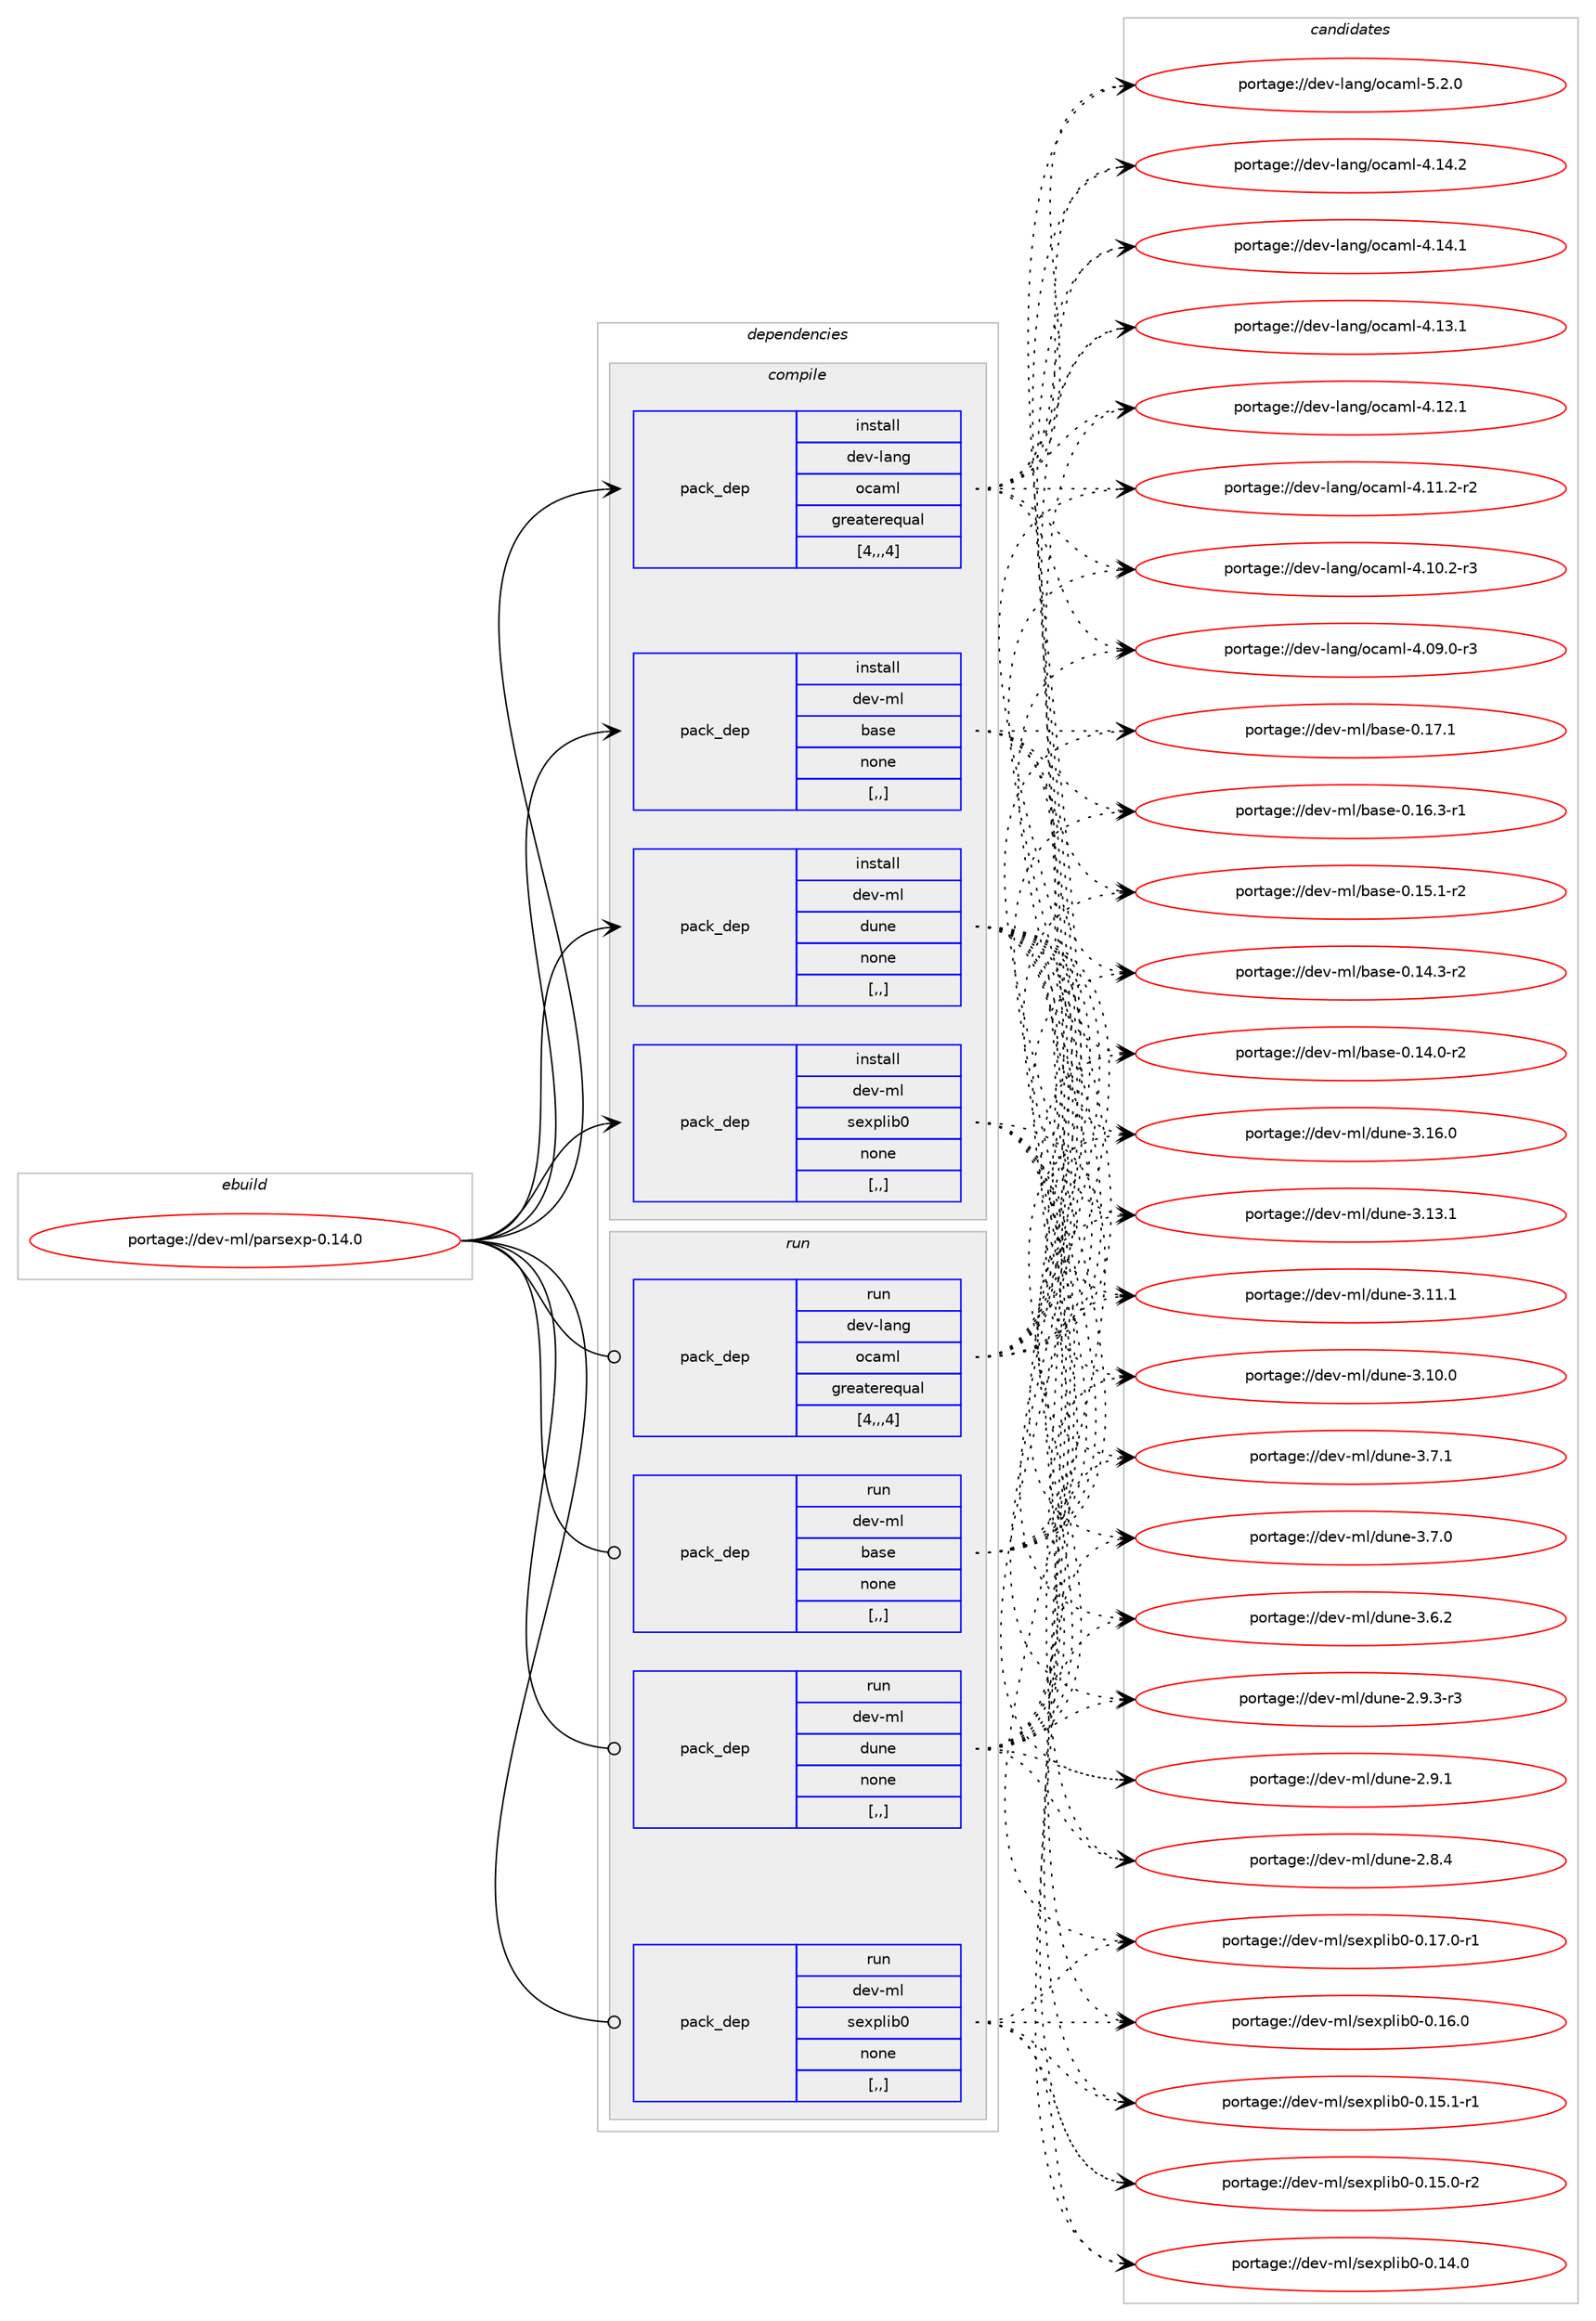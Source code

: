 digraph prolog {

# *************
# Graph options
# *************

newrank=true;
concentrate=true;
compound=true;
graph [rankdir=LR,fontname=Helvetica,fontsize=10,ranksep=1.5];#, ranksep=2.5, nodesep=0.2];
edge  [arrowhead=vee];
node  [fontname=Helvetica,fontsize=10];

# **********
# The ebuild
# **********

subgraph cluster_leftcol {
color=gray;
label=<<i>ebuild</i>>;
id [label="portage://dev-ml/parsexp-0.14.0", color=red, width=4, href="../dev-ml/parsexp-0.14.0.svg"];
}

# ****************
# The dependencies
# ****************

subgraph cluster_midcol {
color=gray;
label=<<i>dependencies</i>>;
subgraph cluster_compile {
fillcolor="#eeeeee";
style=filled;
label=<<i>compile</i>>;
subgraph pack91179 {
dependency122150 [label=<<TABLE BORDER="0" CELLBORDER="1" CELLSPACING="0" CELLPADDING="4" WIDTH="220"><TR><TD ROWSPAN="6" CELLPADDING="30">pack_dep</TD></TR><TR><TD WIDTH="110">install</TD></TR><TR><TD>dev-lang</TD></TR><TR><TD>ocaml</TD></TR><TR><TD>greaterequal</TD></TR><TR><TD>[4,,,4]</TD></TR></TABLE>>, shape=none, color=blue];
}
id:e -> dependency122150:w [weight=20,style="solid",arrowhead="vee"];
subgraph pack91180 {
dependency122151 [label=<<TABLE BORDER="0" CELLBORDER="1" CELLSPACING="0" CELLPADDING="4" WIDTH="220"><TR><TD ROWSPAN="6" CELLPADDING="30">pack_dep</TD></TR><TR><TD WIDTH="110">install</TD></TR><TR><TD>dev-ml</TD></TR><TR><TD>base</TD></TR><TR><TD>none</TD></TR><TR><TD>[,,]</TD></TR></TABLE>>, shape=none, color=blue];
}
id:e -> dependency122151:w [weight=20,style="solid",arrowhead="vee"];
subgraph pack91181 {
dependency122152 [label=<<TABLE BORDER="0" CELLBORDER="1" CELLSPACING="0" CELLPADDING="4" WIDTH="220"><TR><TD ROWSPAN="6" CELLPADDING="30">pack_dep</TD></TR><TR><TD WIDTH="110">install</TD></TR><TR><TD>dev-ml</TD></TR><TR><TD>dune</TD></TR><TR><TD>none</TD></TR><TR><TD>[,,]</TD></TR></TABLE>>, shape=none, color=blue];
}
id:e -> dependency122152:w [weight=20,style="solid",arrowhead="vee"];
subgraph pack91182 {
dependency122153 [label=<<TABLE BORDER="0" CELLBORDER="1" CELLSPACING="0" CELLPADDING="4" WIDTH="220"><TR><TD ROWSPAN="6" CELLPADDING="30">pack_dep</TD></TR><TR><TD WIDTH="110">install</TD></TR><TR><TD>dev-ml</TD></TR><TR><TD>sexplib0</TD></TR><TR><TD>none</TD></TR><TR><TD>[,,]</TD></TR></TABLE>>, shape=none, color=blue];
}
id:e -> dependency122153:w [weight=20,style="solid",arrowhead="vee"];
}
subgraph cluster_compileandrun {
fillcolor="#eeeeee";
style=filled;
label=<<i>compile and run</i>>;
}
subgraph cluster_run {
fillcolor="#eeeeee";
style=filled;
label=<<i>run</i>>;
subgraph pack91183 {
dependency122154 [label=<<TABLE BORDER="0" CELLBORDER="1" CELLSPACING="0" CELLPADDING="4" WIDTH="220"><TR><TD ROWSPAN="6" CELLPADDING="30">pack_dep</TD></TR><TR><TD WIDTH="110">run</TD></TR><TR><TD>dev-lang</TD></TR><TR><TD>ocaml</TD></TR><TR><TD>greaterequal</TD></TR><TR><TD>[4,,,4]</TD></TR></TABLE>>, shape=none, color=blue];
}
id:e -> dependency122154:w [weight=20,style="solid",arrowhead="odot"];
subgraph pack91184 {
dependency122155 [label=<<TABLE BORDER="0" CELLBORDER="1" CELLSPACING="0" CELLPADDING="4" WIDTH="220"><TR><TD ROWSPAN="6" CELLPADDING="30">pack_dep</TD></TR><TR><TD WIDTH="110">run</TD></TR><TR><TD>dev-ml</TD></TR><TR><TD>base</TD></TR><TR><TD>none</TD></TR><TR><TD>[,,]</TD></TR></TABLE>>, shape=none, color=blue];
}
id:e -> dependency122155:w [weight=20,style="solid",arrowhead="odot"];
subgraph pack91185 {
dependency122156 [label=<<TABLE BORDER="0" CELLBORDER="1" CELLSPACING="0" CELLPADDING="4" WIDTH="220"><TR><TD ROWSPAN="6" CELLPADDING="30">pack_dep</TD></TR><TR><TD WIDTH="110">run</TD></TR><TR><TD>dev-ml</TD></TR><TR><TD>dune</TD></TR><TR><TD>none</TD></TR><TR><TD>[,,]</TD></TR></TABLE>>, shape=none, color=blue];
}
id:e -> dependency122156:w [weight=20,style="solid",arrowhead="odot"];
subgraph pack91186 {
dependency122157 [label=<<TABLE BORDER="0" CELLBORDER="1" CELLSPACING="0" CELLPADDING="4" WIDTH="220"><TR><TD ROWSPAN="6" CELLPADDING="30">pack_dep</TD></TR><TR><TD WIDTH="110">run</TD></TR><TR><TD>dev-ml</TD></TR><TR><TD>sexplib0</TD></TR><TR><TD>none</TD></TR><TR><TD>[,,]</TD></TR></TABLE>>, shape=none, color=blue];
}
id:e -> dependency122157:w [weight=20,style="solid",arrowhead="odot"];
}
}

# **************
# The candidates
# **************

subgraph cluster_choices {
rank=same;
color=gray;
label=<<i>candidates</i>>;

subgraph choice91179 {
color=black;
nodesep=1;
choice1001011184510897110103471119997109108455346504648 [label="portage://dev-lang/ocaml-5.2.0", color=red, width=4,href="../dev-lang/ocaml-5.2.0.svg"];
choice100101118451089711010347111999710910845524649524650 [label="portage://dev-lang/ocaml-4.14.2", color=red, width=4,href="../dev-lang/ocaml-4.14.2.svg"];
choice100101118451089711010347111999710910845524649524649 [label="portage://dev-lang/ocaml-4.14.1", color=red, width=4,href="../dev-lang/ocaml-4.14.1.svg"];
choice100101118451089711010347111999710910845524649514649 [label="portage://dev-lang/ocaml-4.13.1", color=red, width=4,href="../dev-lang/ocaml-4.13.1.svg"];
choice100101118451089711010347111999710910845524649504649 [label="portage://dev-lang/ocaml-4.12.1", color=red, width=4,href="../dev-lang/ocaml-4.12.1.svg"];
choice1001011184510897110103471119997109108455246494946504511450 [label="portage://dev-lang/ocaml-4.11.2-r2", color=red, width=4,href="../dev-lang/ocaml-4.11.2-r2.svg"];
choice1001011184510897110103471119997109108455246494846504511451 [label="portage://dev-lang/ocaml-4.10.2-r3", color=red, width=4,href="../dev-lang/ocaml-4.10.2-r3.svg"];
choice1001011184510897110103471119997109108455246485746484511451 [label="portage://dev-lang/ocaml-4.09.0-r3", color=red, width=4,href="../dev-lang/ocaml-4.09.0-r3.svg"];
dependency122150:e -> choice1001011184510897110103471119997109108455346504648:w [style=dotted,weight="100"];
dependency122150:e -> choice100101118451089711010347111999710910845524649524650:w [style=dotted,weight="100"];
dependency122150:e -> choice100101118451089711010347111999710910845524649524649:w [style=dotted,weight="100"];
dependency122150:e -> choice100101118451089711010347111999710910845524649514649:w [style=dotted,weight="100"];
dependency122150:e -> choice100101118451089711010347111999710910845524649504649:w [style=dotted,weight="100"];
dependency122150:e -> choice1001011184510897110103471119997109108455246494946504511450:w [style=dotted,weight="100"];
dependency122150:e -> choice1001011184510897110103471119997109108455246494846504511451:w [style=dotted,weight="100"];
dependency122150:e -> choice1001011184510897110103471119997109108455246485746484511451:w [style=dotted,weight="100"];
}
subgraph choice91180 {
color=black;
nodesep=1;
choice1001011184510910847989711510145484649554649 [label="portage://dev-ml/base-0.17.1", color=red, width=4,href="../dev-ml/base-0.17.1.svg"];
choice10010111845109108479897115101454846495446514511449 [label="portage://dev-ml/base-0.16.3-r1", color=red, width=4,href="../dev-ml/base-0.16.3-r1.svg"];
choice10010111845109108479897115101454846495346494511450 [label="portage://dev-ml/base-0.15.1-r2", color=red, width=4,href="../dev-ml/base-0.15.1-r2.svg"];
choice10010111845109108479897115101454846495246514511450 [label="portage://dev-ml/base-0.14.3-r2", color=red, width=4,href="../dev-ml/base-0.14.3-r2.svg"];
choice10010111845109108479897115101454846495246484511450 [label="portage://dev-ml/base-0.14.0-r2", color=red, width=4,href="../dev-ml/base-0.14.0-r2.svg"];
dependency122151:e -> choice1001011184510910847989711510145484649554649:w [style=dotted,weight="100"];
dependency122151:e -> choice10010111845109108479897115101454846495446514511449:w [style=dotted,weight="100"];
dependency122151:e -> choice10010111845109108479897115101454846495346494511450:w [style=dotted,weight="100"];
dependency122151:e -> choice10010111845109108479897115101454846495246514511450:w [style=dotted,weight="100"];
dependency122151:e -> choice10010111845109108479897115101454846495246484511450:w [style=dotted,weight="100"];
}
subgraph choice91181 {
color=black;
nodesep=1;
choice100101118451091084710011711010145514649544648 [label="portage://dev-ml/dune-3.16.0", color=red, width=4,href="../dev-ml/dune-3.16.0.svg"];
choice100101118451091084710011711010145514649514649 [label="portage://dev-ml/dune-3.13.1", color=red, width=4,href="../dev-ml/dune-3.13.1.svg"];
choice100101118451091084710011711010145514649494649 [label="portage://dev-ml/dune-3.11.1", color=red, width=4,href="../dev-ml/dune-3.11.1.svg"];
choice100101118451091084710011711010145514649484648 [label="portage://dev-ml/dune-3.10.0", color=red, width=4,href="../dev-ml/dune-3.10.0.svg"];
choice1001011184510910847100117110101455146554649 [label="portage://dev-ml/dune-3.7.1", color=red, width=4,href="../dev-ml/dune-3.7.1.svg"];
choice1001011184510910847100117110101455146554648 [label="portage://dev-ml/dune-3.7.0", color=red, width=4,href="../dev-ml/dune-3.7.0.svg"];
choice1001011184510910847100117110101455146544650 [label="portage://dev-ml/dune-3.6.2", color=red, width=4,href="../dev-ml/dune-3.6.2.svg"];
choice10010111845109108471001171101014550465746514511451 [label="portage://dev-ml/dune-2.9.3-r3", color=red, width=4,href="../dev-ml/dune-2.9.3-r3.svg"];
choice1001011184510910847100117110101455046574649 [label="portage://dev-ml/dune-2.9.1", color=red, width=4,href="../dev-ml/dune-2.9.1.svg"];
choice1001011184510910847100117110101455046564652 [label="portage://dev-ml/dune-2.8.4", color=red, width=4,href="../dev-ml/dune-2.8.4.svg"];
dependency122152:e -> choice100101118451091084710011711010145514649544648:w [style=dotted,weight="100"];
dependency122152:e -> choice100101118451091084710011711010145514649514649:w [style=dotted,weight="100"];
dependency122152:e -> choice100101118451091084710011711010145514649494649:w [style=dotted,weight="100"];
dependency122152:e -> choice100101118451091084710011711010145514649484648:w [style=dotted,weight="100"];
dependency122152:e -> choice1001011184510910847100117110101455146554649:w [style=dotted,weight="100"];
dependency122152:e -> choice1001011184510910847100117110101455146554648:w [style=dotted,weight="100"];
dependency122152:e -> choice1001011184510910847100117110101455146544650:w [style=dotted,weight="100"];
dependency122152:e -> choice10010111845109108471001171101014550465746514511451:w [style=dotted,weight="100"];
dependency122152:e -> choice1001011184510910847100117110101455046574649:w [style=dotted,weight="100"];
dependency122152:e -> choice1001011184510910847100117110101455046564652:w [style=dotted,weight="100"];
}
subgraph choice91182 {
color=black;
nodesep=1;
choice10010111845109108471151011201121081059848454846495546484511449 [label="portage://dev-ml/sexplib0-0.17.0-r1", color=red, width=4,href="../dev-ml/sexplib0-0.17.0-r1.svg"];
choice1001011184510910847115101120112108105984845484649544648 [label="portage://dev-ml/sexplib0-0.16.0", color=red, width=4,href="../dev-ml/sexplib0-0.16.0.svg"];
choice10010111845109108471151011201121081059848454846495346494511449 [label="portage://dev-ml/sexplib0-0.15.1-r1", color=red, width=4,href="../dev-ml/sexplib0-0.15.1-r1.svg"];
choice10010111845109108471151011201121081059848454846495346484511450 [label="portage://dev-ml/sexplib0-0.15.0-r2", color=red, width=4,href="../dev-ml/sexplib0-0.15.0-r2.svg"];
choice1001011184510910847115101120112108105984845484649524648 [label="portage://dev-ml/sexplib0-0.14.0", color=red, width=4,href="../dev-ml/sexplib0-0.14.0.svg"];
dependency122153:e -> choice10010111845109108471151011201121081059848454846495546484511449:w [style=dotted,weight="100"];
dependency122153:e -> choice1001011184510910847115101120112108105984845484649544648:w [style=dotted,weight="100"];
dependency122153:e -> choice10010111845109108471151011201121081059848454846495346494511449:w [style=dotted,weight="100"];
dependency122153:e -> choice10010111845109108471151011201121081059848454846495346484511450:w [style=dotted,weight="100"];
dependency122153:e -> choice1001011184510910847115101120112108105984845484649524648:w [style=dotted,weight="100"];
}
subgraph choice91183 {
color=black;
nodesep=1;
choice1001011184510897110103471119997109108455346504648 [label="portage://dev-lang/ocaml-5.2.0", color=red, width=4,href="../dev-lang/ocaml-5.2.0.svg"];
choice100101118451089711010347111999710910845524649524650 [label="portage://dev-lang/ocaml-4.14.2", color=red, width=4,href="../dev-lang/ocaml-4.14.2.svg"];
choice100101118451089711010347111999710910845524649524649 [label="portage://dev-lang/ocaml-4.14.1", color=red, width=4,href="../dev-lang/ocaml-4.14.1.svg"];
choice100101118451089711010347111999710910845524649514649 [label="portage://dev-lang/ocaml-4.13.1", color=red, width=4,href="../dev-lang/ocaml-4.13.1.svg"];
choice100101118451089711010347111999710910845524649504649 [label="portage://dev-lang/ocaml-4.12.1", color=red, width=4,href="../dev-lang/ocaml-4.12.1.svg"];
choice1001011184510897110103471119997109108455246494946504511450 [label="portage://dev-lang/ocaml-4.11.2-r2", color=red, width=4,href="../dev-lang/ocaml-4.11.2-r2.svg"];
choice1001011184510897110103471119997109108455246494846504511451 [label="portage://dev-lang/ocaml-4.10.2-r3", color=red, width=4,href="../dev-lang/ocaml-4.10.2-r3.svg"];
choice1001011184510897110103471119997109108455246485746484511451 [label="portage://dev-lang/ocaml-4.09.0-r3", color=red, width=4,href="../dev-lang/ocaml-4.09.0-r3.svg"];
dependency122154:e -> choice1001011184510897110103471119997109108455346504648:w [style=dotted,weight="100"];
dependency122154:e -> choice100101118451089711010347111999710910845524649524650:w [style=dotted,weight="100"];
dependency122154:e -> choice100101118451089711010347111999710910845524649524649:w [style=dotted,weight="100"];
dependency122154:e -> choice100101118451089711010347111999710910845524649514649:w [style=dotted,weight="100"];
dependency122154:e -> choice100101118451089711010347111999710910845524649504649:w [style=dotted,weight="100"];
dependency122154:e -> choice1001011184510897110103471119997109108455246494946504511450:w [style=dotted,weight="100"];
dependency122154:e -> choice1001011184510897110103471119997109108455246494846504511451:w [style=dotted,weight="100"];
dependency122154:e -> choice1001011184510897110103471119997109108455246485746484511451:w [style=dotted,weight="100"];
}
subgraph choice91184 {
color=black;
nodesep=1;
choice1001011184510910847989711510145484649554649 [label="portage://dev-ml/base-0.17.1", color=red, width=4,href="../dev-ml/base-0.17.1.svg"];
choice10010111845109108479897115101454846495446514511449 [label="portage://dev-ml/base-0.16.3-r1", color=red, width=4,href="../dev-ml/base-0.16.3-r1.svg"];
choice10010111845109108479897115101454846495346494511450 [label="portage://dev-ml/base-0.15.1-r2", color=red, width=4,href="../dev-ml/base-0.15.1-r2.svg"];
choice10010111845109108479897115101454846495246514511450 [label="portage://dev-ml/base-0.14.3-r2", color=red, width=4,href="../dev-ml/base-0.14.3-r2.svg"];
choice10010111845109108479897115101454846495246484511450 [label="portage://dev-ml/base-0.14.0-r2", color=red, width=4,href="../dev-ml/base-0.14.0-r2.svg"];
dependency122155:e -> choice1001011184510910847989711510145484649554649:w [style=dotted,weight="100"];
dependency122155:e -> choice10010111845109108479897115101454846495446514511449:w [style=dotted,weight="100"];
dependency122155:e -> choice10010111845109108479897115101454846495346494511450:w [style=dotted,weight="100"];
dependency122155:e -> choice10010111845109108479897115101454846495246514511450:w [style=dotted,weight="100"];
dependency122155:e -> choice10010111845109108479897115101454846495246484511450:w [style=dotted,weight="100"];
}
subgraph choice91185 {
color=black;
nodesep=1;
choice100101118451091084710011711010145514649544648 [label="portage://dev-ml/dune-3.16.0", color=red, width=4,href="../dev-ml/dune-3.16.0.svg"];
choice100101118451091084710011711010145514649514649 [label="portage://dev-ml/dune-3.13.1", color=red, width=4,href="../dev-ml/dune-3.13.1.svg"];
choice100101118451091084710011711010145514649494649 [label="portage://dev-ml/dune-3.11.1", color=red, width=4,href="../dev-ml/dune-3.11.1.svg"];
choice100101118451091084710011711010145514649484648 [label="portage://dev-ml/dune-3.10.0", color=red, width=4,href="../dev-ml/dune-3.10.0.svg"];
choice1001011184510910847100117110101455146554649 [label="portage://dev-ml/dune-3.7.1", color=red, width=4,href="../dev-ml/dune-3.7.1.svg"];
choice1001011184510910847100117110101455146554648 [label="portage://dev-ml/dune-3.7.0", color=red, width=4,href="../dev-ml/dune-3.7.0.svg"];
choice1001011184510910847100117110101455146544650 [label="portage://dev-ml/dune-3.6.2", color=red, width=4,href="../dev-ml/dune-3.6.2.svg"];
choice10010111845109108471001171101014550465746514511451 [label="portage://dev-ml/dune-2.9.3-r3", color=red, width=4,href="../dev-ml/dune-2.9.3-r3.svg"];
choice1001011184510910847100117110101455046574649 [label="portage://dev-ml/dune-2.9.1", color=red, width=4,href="../dev-ml/dune-2.9.1.svg"];
choice1001011184510910847100117110101455046564652 [label="portage://dev-ml/dune-2.8.4", color=red, width=4,href="../dev-ml/dune-2.8.4.svg"];
dependency122156:e -> choice100101118451091084710011711010145514649544648:w [style=dotted,weight="100"];
dependency122156:e -> choice100101118451091084710011711010145514649514649:w [style=dotted,weight="100"];
dependency122156:e -> choice100101118451091084710011711010145514649494649:w [style=dotted,weight="100"];
dependency122156:e -> choice100101118451091084710011711010145514649484648:w [style=dotted,weight="100"];
dependency122156:e -> choice1001011184510910847100117110101455146554649:w [style=dotted,weight="100"];
dependency122156:e -> choice1001011184510910847100117110101455146554648:w [style=dotted,weight="100"];
dependency122156:e -> choice1001011184510910847100117110101455146544650:w [style=dotted,weight="100"];
dependency122156:e -> choice10010111845109108471001171101014550465746514511451:w [style=dotted,weight="100"];
dependency122156:e -> choice1001011184510910847100117110101455046574649:w [style=dotted,weight="100"];
dependency122156:e -> choice1001011184510910847100117110101455046564652:w [style=dotted,weight="100"];
}
subgraph choice91186 {
color=black;
nodesep=1;
choice10010111845109108471151011201121081059848454846495546484511449 [label="portage://dev-ml/sexplib0-0.17.0-r1", color=red, width=4,href="../dev-ml/sexplib0-0.17.0-r1.svg"];
choice1001011184510910847115101120112108105984845484649544648 [label="portage://dev-ml/sexplib0-0.16.0", color=red, width=4,href="../dev-ml/sexplib0-0.16.0.svg"];
choice10010111845109108471151011201121081059848454846495346494511449 [label="portage://dev-ml/sexplib0-0.15.1-r1", color=red, width=4,href="../dev-ml/sexplib0-0.15.1-r1.svg"];
choice10010111845109108471151011201121081059848454846495346484511450 [label="portage://dev-ml/sexplib0-0.15.0-r2", color=red, width=4,href="../dev-ml/sexplib0-0.15.0-r2.svg"];
choice1001011184510910847115101120112108105984845484649524648 [label="portage://dev-ml/sexplib0-0.14.0", color=red, width=4,href="../dev-ml/sexplib0-0.14.0.svg"];
dependency122157:e -> choice10010111845109108471151011201121081059848454846495546484511449:w [style=dotted,weight="100"];
dependency122157:e -> choice1001011184510910847115101120112108105984845484649544648:w [style=dotted,weight="100"];
dependency122157:e -> choice10010111845109108471151011201121081059848454846495346494511449:w [style=dotted,weight="100"];
dependency122157:e -> choice10010111845109108471151011201121081059848454846495346484511450:w [style=dotted,weight="100"];
dependency122157:e -> choice1001011184510910847115101120112108105984845484649524648:w [style=dotted,weight="100"];
}
}

}
